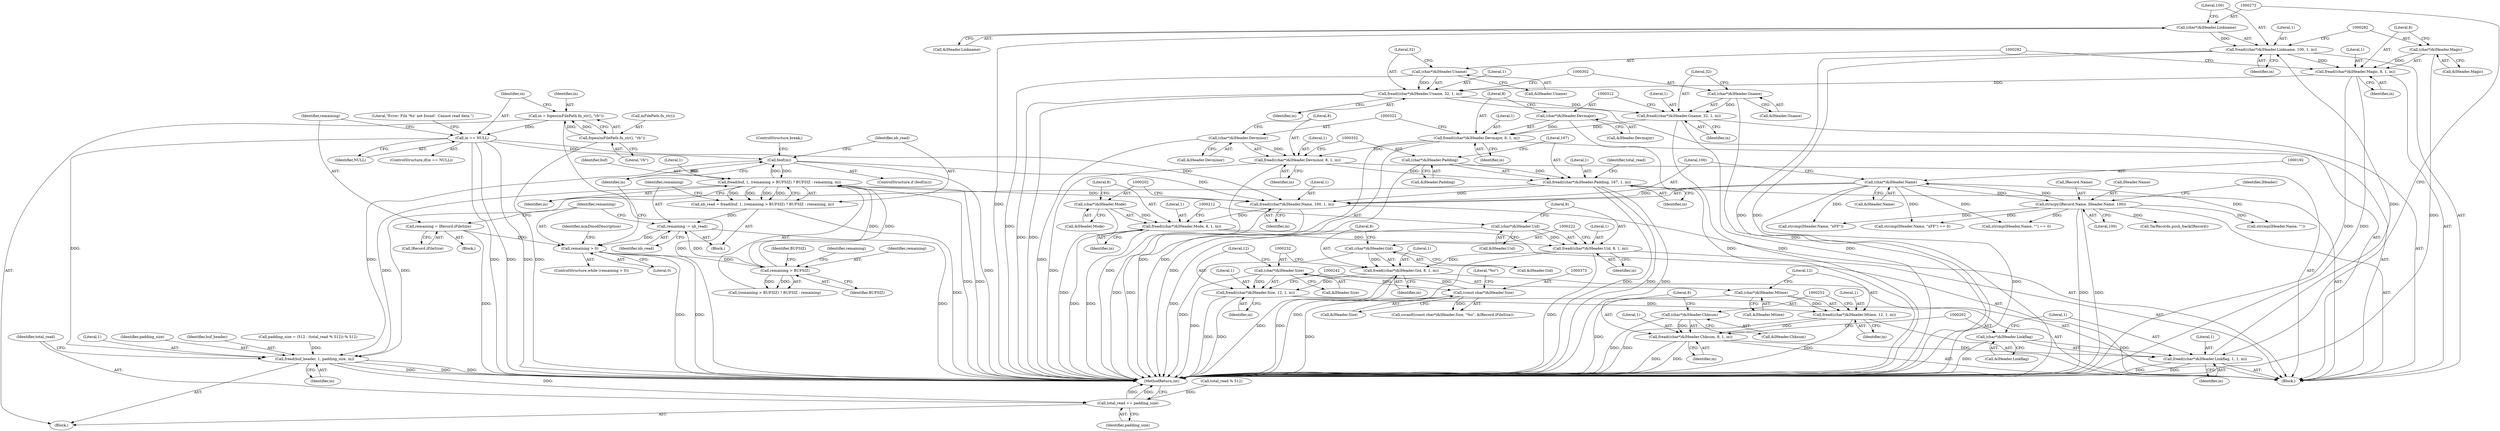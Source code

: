 digraph "0_savannah_40cc957f52e772f45125126439ba9333cf2d2998_0@API" {
"1000270" [label="(Call,fread((char*)&lHeader.Linkname, 100, 1, in))"];
"1000271" [label="(Call,(char*)&lHeader.Linkname)"];
"1000260" [label="(Call,fread((char*)&lHeader.Linkflag, 1, 1, in))"];
"1000261" [label="(Call,(char*)&lHeader.Linkflag)"];
"1000250" [label="(Call,fread((char*)&lHeader.Chksum, 8, 1, in))"];
"1000251" [label="(Call,(char*)&lHeader.Chksum)"];
"1000240" [label="(Call,fread((char*)&lHeader.Mtime, 12, 1, in))"];
"1000241" [label="(Call,(char*)&lHeader.Mtime)"];
"1000230" [label="(Call,fread((char*)&lHeader.Size, 12, 1, in))"];
"1000231" [label="(Call,(char*)&lHeader.Size)"];
"1000372" [label="(Call,(const char*)&lHeader.Size)"];
"1000220" [label="(Call,fread((char*)&lHeader.Gid, 8, 1, in))"];
"1000221" [label="(Call,(char*)&lHeader.Gid)"];
"1000210" [label="(Call,fread((char*)&lHeader.Uid, 8, 1, in))"];
"1000211" [label="(Call,(char*)&lHeader.Uid)"];
"1000200" [label="(Call,fread((char*)&lHeader.Mode, 8, 1, in))"];
"1000201" [label="(Call,(char*)&lHeader.Mode)"];
"1000190" [label="(Call,fread((char*)&lHeader.Name, 100, 1, in))"];
"1000191" [label="(Call,(char*)&lHeader.Name)"];
"1000354" [label="(Call,strncpy(lRecord.Name, lHeader.Name, 100))"];
"1000330" [label="(Call,fread((char*)&lHeader.Padding, 167, 1, in))"];
"1000331" [label="(Call,(char*)&lHeader.Padding)"];
"1000320" [label="(Call,fread((char*)&lHeader.Devminor, 8, 1, in))"];
"1000321" [label="(Call,(char*)&lHeader.Devminor)"];
"1000310" [label="(Call,fread((char*)&lHeader.Devmajor, 8, 1, in))"];
"1000311" [label="(Call,(char*)&lHeader.Devmajor)"];
"1000300" [label="(Call,fread((char*)&lHeader.Gname, 32, 1, in))"];
"1000301" [label="(Call,(char*)&lHeader.Gname)"];
"1000290" [label="(Call,fread((char*)&lHeader.Uname, 32, 1, in))"];
"1000291" [label="(Call,(char*)&lHeader.Uname)"];
"1000280" [label="(Call,fread((char*)&lHeader.Magic, 8, 1, in))"];
"1000281" [label="(Call,(char*)&lHeader.Magic)"];
"1000270" [label="(Call,fread((char*)&lHeader.Linkname, 100, 1, in))"];
"1000118" [label="(Call,in == NULL)"];
"1000112" [label="(Call,in = fopen(mFilePath.fn_str(), \"rb\"))"];
"1000114" [label="(Call,fopen(mFilePath.fn_str(), \"rb\"))"];
"1000149" [label="(Call,fread(buf, 1, (remaining > BUFSIZ) ? BUFSIZ : remaining, in))"];
"1000153" [label="(Call,remaining > BUFSIZ)"];
"1000138" [label="(Call,remaining > 0)"];
"1000159" [label="(Call,remaining -= nb_read)"];
"1000147" [label="(Call,nb_read = fread(buf, 1, (remaining > BUFSIZ) ? BUFSIZ : remaining, in))"];
"1000131" [label="(Call,remaining = lRecord.iFileSize)"];
"1000143" [label="(Call,feof(in))"];
"1000435" [label="(Call,fread(buf_header, 1, padding_size, in))"];
"1000440" [label="(Call,total_read += padding_size)"];
"1000431" [label="(Call,total_read % 512)"];
"1000443" [label="(MethodReturn,int)"];
"1000438" [label="(Identifier,padding_size)"];
"1000435" [label="(Call,fread(buf_header, 1, padding_size, in))"];
"1000281" [label="(Call,(char*)&lHeader.Magic)"];
"1000113" [label="(Identifier,in)"];
"1000270" [label="(Call,fread((char*)&lHeader.Linkname, 100, 1, in))"];
"1000132" [label="(Identifier,remaining)"];
"1000103" [label="(Block,)"];
"1000268" [label="(Literal,1)"];
"1000251" [label="(Call,(char*)&lHeader.Chksum)"];
"1000248" [label="(Literal,1)"];
"1000271" [label="(Call,(char*)&lHeader.Linkname)"];
"1000219" [label="(Identifier,in)"];
"1000116" [label="(Literal,\"rb\")"];
"1000378" [label="(Literal,\"%o\")"];
"1000198" [label="(Literal,1)"];
"1000131" [label="(Call,remaining = lRecord.iFileSize)"];
"1000137" [label="(ControlStructure,while (remaining > 0))"];
"1000263" [label="(Call,&lHeader.Linkflag)"];
"1000423" [label="(Call,TarRecords.push_back(lRecord))"];
"1000260" [label="(Call,fread((char*)&lHeader.Linkflag, 1, 1, in))"];
"1000150" [label="(Identifier,buf)"];
"1000280" [label="(Call,fread((char*)&lHeader.Magic, 8, 1, in))"];
"1000436" [label="(Identifier,buf_header)"];
"1000253" [label="(Call,&lHeader.Chksum)"];
"1000355" [label="(Call,lRecord.Name)"];
"1000311" [label="(Call,(char*)&lHeader.Devmajor)"];
"1000321" [label="(Call,(char*)&lHeader.Devminor)"];
"1000154" [label="(Identifier,remaining)"];
"1000320" [label="(Call,fread((char*)&lHeader.Devminor, 8, 1, in))"];
"1000152" [label="(Call,(remaining > BUFSIZ) ? BUFSIZ : remaining)"];
"1000361" [label="(Literal,100)"];
"1000243" [label="(Call,&lHeader.Mtime)"];
"1000240" [label="(Call,fread((char*)&lHeader.Mtime, 12, 1, in))"];
"1000309" [label="(Identifier,in)"];
"1000331" [label="(Call,(char*)&lHeader.Padding)"];
"1000207" [label="(Literal,8)"];
"1000247" [label="(Literal,12)"];
"1000279" [label="(Identifier,in)"];
"1000289" [label="(Identifier,in)"];
"1000193" [label="(Call,&lHeader.Name)"];
"1000151" [label="(Literal,1)"];
"1000313" [label="(Call,&lHeader.Devmajor)"];
"1000147" [label="(Call,nb_read = fread(buf, 1, (remaining > BUFSIZ) ? BUFSIZ : remaining, in))"];
"1000148" [label="(Identifier,nb_read)"];
"1000439" [label="(Identifier,in)"];
"1000442" [label="(Identifier,padding_size)"];
"1000372" [label="(Call,(const char*)&lHeader.Size)"];
"1000239" [label="(Identifier,in)"];
"1000319" [label="(Identifier,in)"];
"1000145" [label="(ControlStructure,break;)"];
"1000177" [label="(Block,)"];
"1000115" [label="(Call,mFilePath.fn_str())"];
"1000220" [label="(Call,fread((char*)&lHeader.Gid, 8, 1, in))"];
"1000161" [label="(Identifier,nb_read)"];
"1000156" [label="(Identifier,BUFSIZ)"];
"1000269" [label="(Identifier,in)"];
"1000273" [label="(Call,&lHeader.Linkname)"];
"1000227" [label="(Literal,8)"];
"1000133" [label="(Call,lRecord.iFileSize)"];
"1000149" [label="(Call,fread(buf, 1, (remaining > BUFSIZ) ? BUFSIZ : remaining, in))"];
"1000139" [label="(Identifier,remaining)"];
"1000267" [label="(Literal,1)"];
"1000338" [label="(Literal,1)"];
"1000374" [label="(Call,&lHeader.Size)"];
"1000155" [label="(Identifier,BUFSIZ)"];
"1000441" [label="(Identifier,total_read)"];
"1000250" [label="(Call,fread((char*)&lHeader.Chksum, 8, 1, in))"];
"1000203" [label="(Call,&lHeader.Mode)"];
"1000297" [label="(Literal,32)"];
"1000328" [label="(Literal,1)"];
"1000191" [label="(Call,(char*)&lHeader.Name)"];
"1000327" [label="(Literal,8)"];
"1000278" [label="(Literal,1)"];
"1000333" [label="(Call,&lHeader.Padding)"];
"1000440" [label="(Call,total_read += padding_size)"];
"1000318" [label="(Literal,1)"];
"1000153" [label="(Call,remaining > BUFSIZ)"];
"1000228" [label="(Literal,1)"];
"1000277" [label="(Literal,100)"];
"1000230" [label="(Call,fread((char*)&lHeader.Size, 12, 1, in))"];
"1000124" [label="(Literal,\"Error: File '%s' not found!  Cannot read data.\")"];
"1000233" [label="(Call,&lHeader.Size)"];
"1000158" [label="(Identifier,in)"];
"1000363" [label="(Call,strcmp(lHeader.Name, \"\xFF\") == 0)"];
"1000112" [label="(Call,in = fopen(mFilePath.fn_str(), \"rb\"))"];
"1000218" [label="(Literal,1)"];
"1000358" [label="(Call,lHeader.Name)"];
"1000221" [label="(Call,(char*)&lHeader.Gid)"];
"1000140" [label="(Literal,0)"];
"1000164" [label="(Identifier,mmDmodDescription)"];
"1000371" [label="(Call,sscanf((const char*)&lHeader.Size, \"%o\", &lRecord.iFileSize))"];
"1000129" [label="(Block,)"];
"1000308" [label="(Literal,1)"];
"1000238" [label="(Literal,1)"];
"1000118" [label="(Call,in == NULL)"];
"1000200" [label="(Call,fread((char*)&lHeader.Mode, 8, 1, in))"];
"1000261" [label="(Call,(char*)&lHeader.Linkflag)"];
"1000209" [label="(Identifier,in)"];
"1000197" [label="(Literal,100)"];
"1000307" [label="(Literal,32)"];
"1000249" [label="(Identifier,in)"];
"1000119" [label="(Identifier,in)"];
"1000144" [label="(Identifier,in)"];
"1000120" [label="(Identifier,NULL)"];
"1000117" [label="(ControlStructure,if(in == NULL))"];
"1000229" [label="(Identifier,in)"];
"1000426" [label="(Call,padding_size = (512 - (total_read % 512)) % 512)"];
"1000341" [label="(Identifier,total_read)"];
"1000143" [label="(Call,feof(in))"];
"1000339" [label="(Identifier,in)"];
"1000300" [label="(Call,fread((char*)&lHeader.Gname, 32, 1, in))"];
"1000389" [label="(Call,strcmp(lHeader.Name, \"\") == 0)"];
"1000293" [label="(Call,&lHeader.Uname)"];
"1000190" [label="(Call,fread((char*)&lHeader.Name, 100, 1, in))"];
"1000258" [label="(Literal,1)"];
"1000283" [label="(Call,&lHeader.Magic)"];
"1000160" [label="(Identifier,remaining)"];
"1000138" [label="(Call,remaining > 0)"];
"1000241" [label="(Call,(char*)&lHeader.Mtime)"];
"1000301" [label="(Call,(char*)&lHeader.Gname)"];
"1000223" [label="(Call,&lHeader.Gid)"];
"1000208" [label="(Literal,1)"];
"1000330" [label="(Call,fread((char*)&lHeader.Padding, 167, 1, in))"];
"1000354" [label="(Call,strncpy(lRecord.Name, lHeader.Name, 100))"];
"1000157" [label="(Identifier,remaining)"];
"1000211" [label="(Call,(char*)&lHeader.Uid)"];
"1000288" [label="(Literal,1)"];
"1000329" [label="(Identifier,in)"];
"1000317" [label="(Literal,8)"];
"1000290" [label="(Call,fread((char*)&lHeader.Uname, 32, 1, in))"];
"1000114" [label="(Call,fopen(mFilePath.fn_str(), \"rb\"))"];
"1000231" [label="(Call,(char*)&lHeader.Size)"];
"1000201" [label="(Call,(char*)&lHeader.Mode)"];
"1000291" [label="(Call,(char*)&lHeader.Uname)"];
"1000299" [label="(Identifier,in)"];
"1000310" [label="(Call,fread((char*)&lHeader.Devmajor, 8, 1, in))"];
"1000298" [label="(Literal,1)"];
"1000303" [label="(Call,&lHeader.Gname)"];
"1000259" [label="(Identifier,in)"];
"1000437" [label="(Literal,1)"];
"1000199" [label="(Identifier,in)"];
"1000323" [label="(Call,&lHeader.Devminor)"];
"1000390" [label="(Call,strcmp(lHeader.Name, \"\"))"];
"1000337" [label="(Literal,167)"];
"1000210" [label="(Call,fread((char*)&lHeader.Uid, 8, 1, in))"];
"1000237" [label="(Literal,12)"];
"1000159" [label="(Call,remaining -= nb_read)"];
"1000142" [label="(ControlStructure,if (feof(in)))"];
"1000217" [label="(Literal,8)"];
"1000213" [label="(Call,&lHeader.Uid)"];
"1000141" [label="(Block,)"];
"1000366" [label="(Identifier,lHeader)"];
"1000257" [label="(Literal,8)"];
"1000287" [label="(Literal,8)"];
"1000364" [label="(Call,strcmp(lHeader.Name, \"\xFF\"))"];
"1000270" -> "1000177"  [label="AST: "];
"1000270" -> "1000279"  [label="CFG: "];
"1000271" -> "1000270"  [label="AST: "];
"1000277" -> "1000270"  [label="AST: "];
"1000278" -> "1000270"  [label="AST: "];
"1000279" -> "1000270"  [label="AST: "];
"1000282" -> "1000270"  [label="CFG: "];
"1000270" -> "1000443"  [label="DDG: "];
"1000270" -> "1000443"  [label="DDG: "];
"1000271" -> "1000270"  [label="DDG: "];
"1000260" -> "1000270"  [label="DDG: "];
"1000270" -> "1000280"  [label="DDG: "];
"1000271" -> "1000273"  [label="CFG: "];
"1000272" -> "1000271"  [label="AST: "];
"1000273" -> "1000271"  [label="AST: "];
"1000277" -> "1000271"  [label="CFG: "];
"1000271" -> "1000443"  [label="DDG: "];
"1000260" -> "1000177"  [label="AST: "];
"1000260" -> "1000269"  [label="CFG: "];
"1000261" -> "1000260"  [label="AST: "];
"1000267" -> "1000260"  [label="AST: "];
"1000268" -> "1000260"  [label="AST: "];
"1000269" -> "1000260"  [label="AST: "];
"1000272" -> "1000260"  [label="CFG: "];
"1000260" -> "1000443"  [label="DDG: "];
"1000260" -> "1000443"  [label="DDG: "];
"1000261" -> "1000260"  [label="DDG: "];
"1000250" -> "1000260"  [label="DDG: "];
"1000261" -> "1000263"  [label="CFG: "];
"1000262" -> "1000261"  [label="AST: "];
"1000263" -> "1000261"  [label="AST: "];
"1000267" -> "1000261"  [label="CFG: "];
"1000261" -> "1000443"  [label="DDG: "];
"1000250" -> "1000177"  [label="AST: "];
"1000250" -> "1000259"  [label="CFG: "];
"1000251" -> "1000250"  [label="AST: "];
"1000257" -> "1000250"  [label="AST: "];
"1000258" -> "1000250"  [label="AST: "];
"1000259" -> "1000250"  [label="AST: "];
"1000262" -> "1000250"  [label="CFG: "];
"1000250" -> "1000443"  [label="DDG: "];
"1000250" -> "1000443"  [label="DDG: "];
"1000251" -> "1000250"  [label="DDG: "];
"1000240" -> "1000250"  [label="DDG: "];
"1000251" -> "1000253"  [label="CFG: "];
"1000252" -> "1000251"  [label="AST: "];
"1000253" -> "1000251"  [label="AST: "];
"1000257" -> "1000251"  [label="CFG: "];
"1000251" -> "1000443"  [label="DDG: "];
"1000240" -> "1000177"  [label="AST: "];
"1000240" -> "1000249"  [label="CFG: "];
"1000241" -> "1000240"  [label="AST: "];
"1000247" -> "1000240"  [label="AST: "];
"1000248" -> "1000240"  [label="AST: "];
"1000249" -> "1000240"  [label="AST: "];
"1000252" -> "1000240"  [label="CFG: "];
"1000240" -> "1000443"  [label="DDG: "];
"1000240" -> "1000443"  [label="DDG: "];
"1000241" -> "1000240"  [label="DDG: "];
"1000230" -> "1000240"  [label="DDG: "];
"1000241" -> "1000243"  [label="CFG: "];
"1000242" -> "1000241"  [label="AST: "];
"1000243" -> "1000241"  [label="AST: "];
"1000247" -> "1000241"  [label="CFG: "];
"1000241" -> "1000443"  [label="DDG: "];
"1000230" -> "1000177"  [label="AST: "];
"1000230" -> "1000239"  [label="CFG: "];
"1000231" -> "1000230"  [label="AST: "];
"1000237" -> "1000230"  [label="AST: "];
"1000238" -> "1000230"  [label="AST: "];
"1000239" -> "1000230"  [label="AST: "];
"1000242" -> "1000230"  [label="CFG: "];
"1000230" -> "1000443"  [label="DDG: "];
"1000230" -> "1000443"  [label="DDG: "];
"1000231" -> "1000230"  [label="DDG: "];
"1000220" -> "1000230"  [label="DDG: "];
"1000231" -> "1000233"  [label="CFG: "];
"1000232" -> "1000231"  [label="AST: "];
"1000233" -> "1000231"  [label="AST: "];
"1000237" -> "1000231"  [label="CFG: "];
"1000231" -> "1000443"  [label="DDG: "];
"1000372" -> "1000231"  [label="DDG: "];
"1000231" -> "1000372"  [label="DDG: "];
"1000372" -> "1000371"  [label="AST: "];
"1000372" -> "1000374"  [label="CFG: "];
"1000373" -> "1000372"  [label="AST: "];
"1000374" -> "1000372"  [label="AST: "];
"1000378" -> "1000372"  [label="CFG: "];
"1000372" -> "1000443"  [label="DDG: "];
"1000372" -> "1000371"  [label="DDG: "];
"1000220" -> "1000177"  [label="AST: "];
"1000220" -> "1000229"  [label="CFG: "];
"1000221" -> "1000220"  [label="AST: "];
"1000227" -> "1000220"  [label="AST: "];
"1000228" -> "1000220"  [label="AST: "];
"1000229" -> "1000220"  [label="AST: "];
"1000232" -> "1000220"  [label="CFG: "];
"1000220" -> "1000443"  [label="DDG: "];
"1000220" -> "1000443"  [label="DDG: "];
"1000221" -> "1000220"  [label="DDG: "];
"1000210" -> "1000220"  [label="DDG: "];
"1000221" -> "1000223"  [label="CFG: "];
"1000222" -> "1000221"  [label="AST: "];
"1000223" -> "1000221"  [label="AST: "];
"1000227" -> "1000221"  [label="CFG: "];
"1000221" -> "1000443"  [label="DDG: "];
"1000210" -> "1000177"  [label="AST: "];
"1000210" -> "1000219"  [label="CFG: "];
"1000211" -> "1000210"  [label="AST: "];
"1000217" -> "1000210"  [label="AST: "];
"1000218" -> "1000210"  [label="AST: "];
"1000219" -> "1000210"  [label="AST: "];
"1000222" -> "1000210"  [label="CFG: "];
"1000210" -> "1000443"  [label="DDG: "];
"1000210" -> "1000443"  [label="DDG: "];
"1000211" -> "1000210"  [label="DDG: "];
"1000200" -> "1000210"  [label="DDG: "];
"1000211" -> "1000213"  [label="CFG: "];
"1000212" -> "1000211"  [label="AST: "];
"1000213" -> "1000211"  [label="AST: "];
"1000217" -> "1000211"  [label="CFG: "];
"1000211" -> "1000443"  [label="DDG: "];
"1000200" -> "1000177"  [label="AST: "];
"1000200" -> "1000209"  [label="CFG: "];
"1000201" -> "1000200"  [label="AST: "];
"1000207" -> "1000200"  [label="AST: "];
"1000208" -> "1000200"  [label="AST: "];
"1000209" -> "1000200"  [label="AST: "];
"1000212" -> "1000200"  [label="CFG: "];
"1000200" -> "1000443"  [label="DDG: "];
"1000200" -> "1000443"  [label="DDG: "];
"1000201" -> "1000200"  [label="DDG: "];
"1000190" -> "1000200"  [label="DDG: "];
"1000201" -> "1000203"  [label="CFG: "];
"1000202" -> "1000201"  [label="AST: "];
"1000203" -> "1000201"  [label="AST: "];
"1000207" -> "1000201"  [label="CFG: "];
"1000201" -> "1000443"  [label="DDG: "];
"1000190" -> "1000177"  [label="AST: "];
"1000190" -> "1000199"  [label="CFG: "];
"1000191" -> "1000190"  [label="AST: "];
"1000197" -> "1000190"  [label="AST: "];
"1000198" -> "1000190"  [label="AST: "];
"1000199" -> "1000190"  [label="AST: "];
"1000202" -> "1000190"  [label="CFG: "];
"1000190" -> "1000443"  [label="DDG: "];
"1000190" -> "1000443"  [label="DDG: "];
"1000191" -> "1000190"  [label="DDG: "];
"1000330" -> "1000190"  [label="DDG: "];
"1000118" -> "1000190"  [label="DDG: "];
"1000149" -> "1000190"  [label="DDG: "];
"1000143" -> "1000190"  [label="DDG: "];
"1000191" -> "1000193"  [label="CFG: "];
"1000192" -> "1000191"  [label="AST: "];
"1000193" -> "1000191"  [label="AST: "];
"1000197" -> "1000191"  [label="CFG: "];
"1000191" -> "1000443"  [label="DDG: "];
"1000354" -> "1000191"  [label="DDG: "];
"1000191" -> "1000354"  [label="DDG: "];
"1000191" -> "1000363"  [label="DDG: "];
"1000191" -> "1000364"  [label="DDG: "];
"1000191" -> "1000389"  [label="DDG: "];
"1000191" -> "1000390"  [label="DDG: "];
"1000354" -> "1000177"  [label="AST: "];
"1000354" -> "1000361"  [label="CFG: "];
"1000355" -> "1000354"  [label="AST: "];
"1000358" -> "1000354"  [label="AST: "];
"1000361" -> "1000354"  [label="AST: "];
"1000366" -> "1000354"  [label="CFG: "];
"1000354" -> "1000443"  [label="DDG: "];
"1000354" -> "1000443"  [label="DDG: "];
"1000354" -> "1000363"  [label="DDG: "];
"1000354" -> "1000364"  [label="DDG: "];
"1000354" -> "1000389"  [label="DDG: "];
"1000354" -> "1000390"  [label="DDG: "];
"1000354" -> "1000423"  [label="DDG: "];
"1000330" -> "1000177"  [label="AST: "];
"1000330" -> "1000339"  [label="CFG: "];
"1000331" -> "1000330"  [label="AST: "];
"1000337" -> "1000330"  [label="AST: "];
"1000338" -> "1000330"  [label="AST: "];
"1000339" -> "1000330"  [label="AST: "];
"1000341" -> "1000330"  [label="CFG: "];
"1000330" -> "1000443"  [label="DDG: "];
"1000330" -> "1000443"  [label="DDG: "];
"1000330" -> "1000443"  [label="DDG: "];
"1000331" -> "1000330"  [label="DDG: "];
"1000320" -> "1000330"  [label="DDG: "];
"1000330" -> "1000435"  [label="DDG: "];
"1000331" -> "1000333"  [label="CFG: "];
"1000332" -> "1000331"  [label="AST: "];
"1000333" -> "1000331"  [label="AST: "];
"1000337" -> "1000331"  [label="CFG: "];
"1000331" -> "1000443"  [label="DDG: "];
"1000320" -> "1000177"  [label="AST: "];
"1000320" -> "1000329"  [label="CFG: "];
"1000321" -> "1000320"  [label="AST: "];
"1000327" -> "1000320"  [label="AST: "];
"1000328" -> "1000320"  [label="AST: "];
"1000329" -> "1000320"  [label="AST: "];
"1000332" -> "1000320"  [label="CFG: "];
"1000320" -> "1000443"  [label="DDG: "];
"1000320" -> "1000443"  [label="DDG: "];
"1000321" -> "1000320"  [label="DDG: "];
"1000310" -> "1000320"  [label="DDG: "];
"1000321" -> "1000323"  [label="CFG: "];
"1000322" -> "1000321"  [label="AST: "];
"1000323" -> "1000321"  [label="AST: "];
"1000327" -> "1000321"  [label="CFG: "];
"1000321" -> "1000443"  [label="DDG: "];
"1000310" -> "1000177"  [label="AST: "];
"1000310" -> "1000319"  [label="CFG: "];
"1000311" -> "1000310"  [label="AST: "];
"1000317" -> "1000310"  [label="AST: "];
"1000318" -> "1000310"  [label="AST: "];
"1000319" -> "1000310"  [label="AST: "];
"1000322" -> "1000310"  [label="CFG: "];
"1000310" -> "1000443"  [label="DDG: "];
"1000310" -> "1000443"  [label="DDG: "];
"1000311" -> "1000310"  [label="DDG: "];
"1000300" -> "1000310"  [label="DDG: "];
"1000311" -> "1000313"  [label="CFG: "];
"1000312" -> "1000311"  [label="AST: "];
"1000313" -> "1000311"  [label="AST: "];
"1000317" -> "1000311"  [label="CFG: "];
"1000311" -> "1000443"  [label="DDG: "];
"1000300" -> "1000177"  [label="AST: "];
"1000300" -> "1000309"  [label="CFG: "];
"1000301" -> "1000300"  [label="AST: "];
"1000307" -> "1000300"  [label="AST: "];
"1000308" -> "1000300"  [label="AST: "];
"1000309" -> "1000300"  [label="AST: "];
"1000312" -> "1000300"  [label="CFG: "];
"1000300" -> "1000443"  [label="DDG: "];
"1000300" -> "1000443"  [label="DDG: "];
"1000301" -> "1000300"  [label="DDG: "];
"1000290" -> "1000300"  [label="DDG: "];
"1000301" -> "1000303"  [label="CFG: "];
"1000302" -> "1000301"  [label="AST: "];
"1000303" -> "1000301"  [label="AST: "];
"1000307" -> "1000301"  [label="CFG: "];
"1000301" -> "1000443"  [label="DDG: "];
"1000290" -> "1000177"  [label="AST: "];
"1000290" -> "1000299"  [label="CFG: "];
"1000291" -> "1000290"  [label="AST: "];
"1000297" -> "1000290"  [label="AST: "];
"1000298" -> "1000290"  [label="AST: "];
"1000299" -> "1000290"  [label="AST: "];
"1000302" -> "1000290"  [label="CFG: "];
"1000290" -> "1000443"  [label="DDG: "];
"1000290" -> "1000443"  [label="DDG: "];
"1000291" -> "1000290"  [label="DDG: "];
"1000280" -> "1000290"  [label="DDG: "];
"1000291" -> "1000293"  [label="CFG: "];
"1000292" -> "1000291"  [label="AST: "];
"1000293" -> "1000291"  [label="AST: "];
"1000297" -> "1000291"  [label="CFG: "];
"1000291" -> "1000443"  [label="DDG: "];
"1000280" -> "1000177"  [label="AST: "];
"1000280" -> "1000289"  [label="CFG: "];
"1000281" -> "1000280"  [label="AST: "];
"1000287" -> "1000280"  [label="AST: "];
"1000288" -> "1000280"  [label="AST: "];
"1000289" -> "1000280"  [label="AST: "];
"1000292" -> "1000280"  [label="CFG: "];
"1000280" -> "1000443"  [label="DDG: "];
"1000280" -> "1000443"  [label="DDG: "];
"1000281" -> "1000280"  [label="DDG: "];
"1000281" -> "1000283"  [label="CFG: "];
"1000282" -> "1000281"  [label="AST: "];
"1000283" -> "1000281"  [label="AST: "];
"1000287" -> "1000281"  [label="CFG: "];
"1000281" -> "1000443"  [label="DDG: "];
"1000118" -> "1000117"  [label="AST: "];
"1000118" -> "1000120"  [label="CFG: "];
"1000119" -> "1000118"  [label="AST: "];
"1000120" -> "1000118"  [label="AST: "];
"1000124" -> "1000118"  [label="CFG: "];
"1000132" -> "1000118"  [label="CFG: "];
"1000118" -> "1000443"  [label="DDG: "];
"1000118" -> "1000443"  [label="DDG: "];
"1000118" -> "1000443"  [label="DDG: "];
"1000112" -> "1000118"  [label="DDG: "];
"1000118" -> "1000143"  [label="DDG: "];
"1000118" -> "1000435"  [label="DDG: "];
"1000112" -> "1000103"  [label="AST: "];
"1000112" -> "1000114"  [label="CFG: "];
"1000113" -> "1000112"  [label="AST: "];
"1000114" -> "1000112"  [label="AST: "];
"1000119" -> "1000112"  [label="CFG: "];
"1000112" -> "1000443"  [label="DDG: "];
"1000114" -> "1000112"  [label="DDG: "];
"1000114" -> "1000112"  [label="DDG: "];
"1000114" -> "1000116"  [label="CFG: "];
"1000115" -> "1000114"  [label="AST: "];
"1000116" -> "1000114"  [label="AST: "];
"1000114" -> "1000443"  [label="DDG: "];
"1000149" -> "1000147"  [label="AST: "];
"1000149" -> "1000158"  [label="CFG: "];
"1000150" -> "1000149"  [label="AST: "];
"1000151" -> "1000149"  [label="AST: "];
"1000152" -> "1000149"  [label="AST: "];
"1000158" -> "1000149"  [label="AST: "];
"1000147" -> "1000149"  [label="CFG: "];
"1000149" -> "1000443"  [label="DDG: "];
"1000149" -> "1000443"  [label="DDG: "];
"1000149" -> "1000143"  [label="DDG: "];
"1000149" -> "1000147"  [label="DDG: "];
"1000149" -> "1000147"  [label="DDG: "];
"1000149" -> "1000147"  [label="DDG: "];
"1000149" -> "1000147"  [label="DDG: "];
"1000153" -> "1000149"  [label="DDG: "];
"1000153" -> "1000149"  [label="DDG: "];
"1000143" -> "1000149"  [label="DDG: "];
"1000149" -> "1000435"  [label="DDG: "];
"1000153" -> "1000152"  [label="AST: "];
"1000153" -> "1000155"  [label="CFG: "];
"1000154" -> "1000153"  [label="AST: "];
"1000155" -> "1000153"  [label="AST: "];
"1000156" -> "1000153"  [label="CFG: "];
"1000157" -> "1000153"  [label="CFG: "];
"1000138" -> "1000153"  [label="DDG: "];
"1000153" -> "1000152"  [label="DDG: "];
"1000153" -> "1000152"  [label="DDG: "];
"1000153" -> "1000159"  [label="DDG: "];
"1000138" -> "1000137"  [label="AST: "];
"1000138" -> "1000140"  [label="CFG: "];
"1000139" -> "1000138"  [label="AST: "];
"1000140" -> "1000138"  [label="AST: "];
"1000144" -> "1000138"  [label="CFG: "];
"1000164" -> "1000138"  [label="CFG: "];
"1000138" -> "1000443"  [label="DDG: "];
"1000138" -> "1000443"  [label="DDG: "];
"1000159" -> "1000138"  [label="DDG: "];
"1000131" -> "1000138"  [label="DDG: "];
"1000159" -> "1000141"  [label="AST: "];
"1000159" -> "1000161"  [label="CFG: "];
"1000160" -> "1000159"  [label="AST: "];
"1000161" -> "1000159"  [label="AST: "];
"1000139" -> "1000159"  [label="CFG: "];
"1000159" -> "1000443"  [label="DDG: "];
"1000147" -> "1000159"  [label="DDG: "];
"1000147" -> "1000141"  [label="AST: "];
"1000148" -> "1000147"  [label="AST: "];
"1000160" -> "1000147"  [label="CFG: "];
"1000147" -> "1000443"  [label="DDG: "];
"1000131" -> "1000129"  [label="AST: "];
"1000131" -> "1000133"  [label="CFG: "];
"1000132" -> "1000131"  [label="AST: "];
"1000133" -> "1000131"  [label="AST: "];
"1000139" -> "1000131"  [label="CFG: "];
"1000131" -> "1000443"  [label="DDG: "];
"1000143" -> "1000142"  [label="AST: "];
"1000143" -> "1000144"  [label="CFG: "];
"1000144" -> "1000143"  [label="AST: "];
"1000145" -> "1000143"  [label="CFG: "];
"1000148" -> "1000143"  [label="CFG: "];
"1000143" -> "1000443"  [label="DDG: "];
"1000143" -> "1000435"  [label="DDG: "];
"1000435" -> "1000103"  [label="AST: "];
"1000435" -> "1000439"  [label="CFG: "];
"1000436" -> "1000435"  [label="AST: "];
"1000437" -> "1000435"  [label="AST: "];
"1000438" -> "1000435"  [label="AST: "];
"1000439" -> "1000435"  [label="AST: "];
"1000441" -> "1000435"  [label="CFG: "];
"1000435" -> "1000443"  [label="DDG: "];
"1000435" -> "1000443"  [label="DDG: "];
"1000435" -> "1000443"  [label="DDG: "];
"1000426" -> "1000435"  [label="DDG: "];
"1000435" -> "1000440"  [label="DDG: "];
"1000440" -> "1000103"  [label="AST: "];
"1000440" -> "1000442"  [label="CFG: "];
"1000441" -> "1000440"  [label="AST: "];
"1000442" -> "1000440"  [label="AST: "];
"1000443" -> "1000440"  [label="CFG: "];
"1000440" -> "1000443"  [label="DDG: "];
"1000440" -> "1000443"  [label="DDG: "];
"1000431" -> "1000440"  [label="DDG: "];
}

